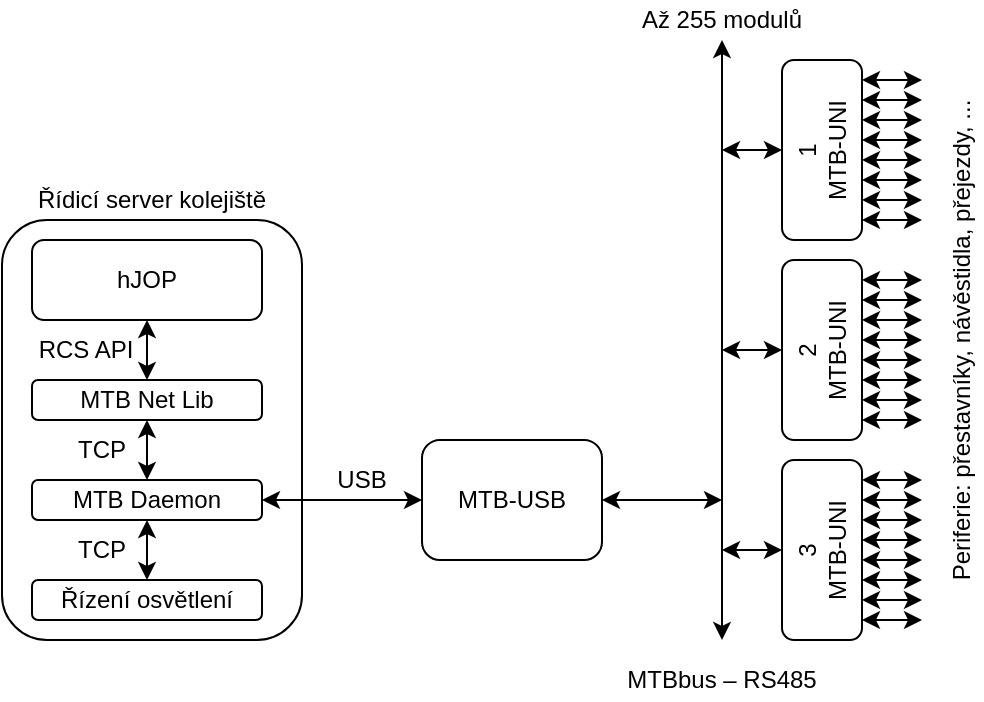 <mxfile version="14.6.11" type="device"><diagram id="Jwc0q9FB26xdT7_EAWvq" name="Page-1"><mxGraphModel dx="981" dy="652" grid="1" gridSize="10" guides="1" tooltips="1" connect="1" arrows="1" fold="1" page="1" pageScale="1" pageWidth="850" pageHeight="1100" math="0" shadow="0"><root><mxCell id="0"/><mxCell id="1" parent="0"/><mxCell id="6x0s3EIs6-m69cA4R1r7-1" value="" style="rounded=1;whiteSpace=wrap;html=1;" parent="1" vertex="1"><mxGeometry x="230" y="230" width="150" height="210" as="geometry"/></mxCell><mxCell id="hjgKM0CvGkgkR_AY-sZv-11" style="edgeStyle=orthogonalEdgeStyle;rounded=0;orthogonalLoop=1;jettySize=auto;html=1;startArrow=classic;startFill=1;" parent="1" source="6x0s3EIs6-m69cA4R1r7-4" edge="1"><mxGeometry relative="1" as="geometry"><mxPoint x="590" y="370" as="targetPoint"/></mxGeometry></mxCell><mxCell id="6x0s3EIs6-m69cA4R1r7-4" value="MTB-USB" style="rounded=1;whiteSpace=wrap;html=1;" parent="1" vertex="1"><mxGeometry x="440" y="340" width="90" height="60" as="geometry"/></mxCell><mxCell id="6x0s3EIs6-m69cA4R1r7-8" value="" style="endArrow=classic;startArrow=classic;html=1;entryX=0.5;entryY=1;entryDx=0;entryDy=0;" parent="1" target="6x0s3EIs6-m69cA4R1r7-44" edge="1"><mxGeometry width="50" height="50" relative="1" as="geometry"><mxPoint x="590" y="440" as="sourcePoint"/><mxPoint x="585" y="170" as="targetPoint"/></mxGeometry></mxCell><mxCell id="6x0s3EIs6-m69cA4R1r7-16" value="MTBbus – RS485" style="text;html=1;align=center;verticalAlign=middle;whiteSpace=wrap;rounded=0;" parent="1" vertex="1"><mxGeometry x="530" y="450" width="120" height="20" as="geometry"/></mxCell><mxCell id="6x0s3EIs6-m69cA4R1r7-42" value="&lt;div align=&quot;center&quot;&gt;Periferie: přestavníky, návěstidla, přejezdy, ...&lt;/div&gt;" style="text;html=1;align=center;verticalAlign=middle;whiteSpace=wrap;rounded=0;rotation=-90;" parent="1" vertex="1"><mxGeometry x="570" y="280" width="280" height="20" as="geometry"/></mxCell><mxCell id="6x0s3EIs6-m69cA4R1r7-44" value="Až 255 modulů" style="text;html=1;align=center;verticalAlign=middle;whiteSpace=wrap;rounded=0;" parent="1" vertex="1"><mxGeometry x="530" y="120" width="120" height="20" as="geometry"/></mxCell><mxCell id="6x0s3EIs6-m69cA4R1r7-86" value="USB" style="text;html=1;align=center;verticalAlign=middle;whiteSpace=wrap;rounded=0;" parent="1" vertex="1"><mxGeometry x="390" y="350" width="40" height="20" as="geometry"/></mxCell><mxCell id="hjgKM0CvGkgkR_AY-sZv-4" style="edgeStyle=orthogonalEdgeStyle;rounded=0;orthogonalLoop=1;jettySize=auto;html=1;startArrow=classic;startFill=1;" parent="1" source="hjgKM0CvGkgkR_AY-sZv-1" target="hjgKM0CvGkgkR_AY-sZv-2" edge="1"><mxGeometry relative="1" as="geometry"/></mxCell><mxCell id="hjgKM0CvGkgkR_AY-sZv-1" value="hJOP" style="rounded=1;whiteSpace=wrap;html=1;" parent="1" vertex="1"><mxGeometry x="245" y="240" width="115" height="40" as="geometry"/></mxCell><mxCell id="hjgKM0CvGkgkR_AY-sZv-5" style="edgeStyle=orthogonalEdgeStyle;rounded=0;orthogonalLoop=1;jettySize=auto;html=1;entryX=0.5;entryY=0;entryDx=0;entryDy=0;startArrow=classic;startFill=1;" parent="1" source="hjgKM0CvGkgkR_AY-sZv-2" target="hjgKM0CvGkgkR_AY-sZv-3" edge="1"><mxGeometry relative="1" as="geometry"/></mxCell><mxCell id="hjgKM0CvGkgkR_AY-sZv-2" value="MTB Net Lib" style="rounded=1;whiteSpace=wrap;html=1;" parent="1" vertex="1"><mxGeometry x="245" y="310" width="115" height="20" as="geometry"/></mxCell><mxCell id="hjgKM0CvGkgkR_AY-sZv-10" style="edgeStyle=orthogonalEdgeStyle;rounded=0;orthogonalLoop=1;jettySize=auto;html=1;startArrow=classic;startFill=1;" parent="1" edge="1"><mxGeometry relative="1" as="geometry"><mxPoint x="440" y="370" as="targetPoint"/><mxPoint x="360" y="370" as="sourcePoint"/></mxGeometry></mxCell><mxCell id="hjgKM0CvGkgkR_AY-sZv-3" value="MTB Daemon" style="rounded=1;whiteSpace=wrap;html=1;" parent="1" vertex="1"><mxGeometry x="245" y="360" width="115" height="20" as="geometry"/></mxCell><mxCell id="hjgKM0CvGkgkR_AY-sZv-6" value="RCS API" style="text;html=1;strokeColor=none;fillColor=none;align=center;verticalAlign=middle;whiteSpace=wrap;rounded=0;" parent="1" vertex="1"><mxGeometry x="242" y="285" width="60" height="20" as="geometry"/></mxCell><mxCell id="hjgKM0CvGkgkR_AY-sZv-7" value="TCP" style="text;html=1;strokeColor=none;fillColor=none;align=center;verticalAlign=middle;whiteSpace=wrap;rounded=0;" parent="1" vertex="1"><mxGeometry x="260" y="335" width="40" height="20" as="geometry"/></mxCell><mxCell id="hjgKM0CvGkgkR_AY-sZv-8" value="Řídicí server kolejiště" style="text;html=1;strokeColor=none;fillColor=none;align=center;verticalAlign=middle;whiteSpace=wrap;rounded=0;" parent="1" vertex="1"><mxGeometry x="240" y="210" width="130" height="20" as="geometry"/></mxCell><mxCell id="hjgKM0CvGkgkR_AY-sZv-12" value="" style="group;rotation=-90;" parent="1" vertex="1" connectable="0"><mxGeometry x="590" y="150" width="90" height="90" as="geometry"/></mxCell><mxCell id="6x0s3EIs6-m69cA4R1r7-14" style="edgeStyle=orthogonalEdgeStyle;rounded=0;orthogonalLoop=1;jettySize=auto;html=1;startArrow=classic;startFill=1;" parent="hjgKM0CvGkgkR_AY-sZv-12" source="6x0s3EIs6-m69cA4R1r7-7" edge="1"><mxGeometry relative="1" as="geometry"><mxPoint y="45" as="targetPoint"/></mxGeometry></mxCell><mxCell id="6x0s3EIs6-m69cA4R1r7-7" value="&lt;div&gt;1&lt;br&gt;MTB-UNI&lt;/div&gt;" style="rounded=1;whiteSpace=wrap;html=1;rotation=-90;" parent="hjgKM0CvGkgkR_AY-sZv-12" vertex="1"><mxGeometry x="5" y="25" width="90" height="40" as="geometry"/></mxCell><mxCell id="6x0s3EIs6-m69cA4R1r7-18" style="edgeStyle=orthogonalEdgeStyle;rounded=0;orthogonalLoop=1;jettySize=auto;html=1;startArrow=classic;startFill=1;" parent="hjgKM0CvGkgkR_AY-sZv-12" edge="1"><mxGeometry relative="1" as="geometry"><mxPoint x="100" y="70" as="targetPoint"/><mxPoint x="70" y="70" as="sourcePoint"/><Array as="points"><mxPoint x="90" y="70"/><mxPoint x="90" y="70"/></Array></mxGeometry></mxCell><mxCell id="6x0s3EIs6-m69cA4R1r7-19" style="edgeStyle=orthogonalEdgeStyle;rounded=0;orthogonalLoop=1;jettySize=auto;html=1;startArrow=classic;startFill=1;" parent="hjgKM0CvGkgkR_AY-sZv-12" edge="1"><mxGeometry relative="1" as="geometry"><mxPoint x="100" y="60" as="targetPoint"/><mxPoint x="70" y="60" as="sourcePoint"/><Array as="points"><mxPoint x="90" y="60"/><mxPoint x="90" y="60"/></Array></mxGeometry></mxCell><mxCell id="6x0s3EIs6-m69cA4R1r7-20" style="edgeStyle=orthogonalEdgeStyle;rounded=0;orthogonalLoop=1;jettySize=auto;html=1;startArrow=classic;startFill=1;" parent="hjgKM0CvGkgkR_AY-sZv-12" edge="1"><mxGeometry relative="1" as="geometry"><mxPoint x="100" y="50" as="targetPoint"/><mxPoint x="70" y="50" as="sourcePoint"/><Array as="points"><mxPoint x="90" y="50"/><mxPoint x="90" y="50"/></Array></mxGeometry></mxCell><mxCell id="6x0s3EIs6-m69cA4R1r7-21" style="edgeStyle=orthogonalEdgeStyle;rounded=0;orthogonalLoop=1;jettySize=auto;html=1;startArrow=classic;startFill=1;" parent="hjgKM0CvGkgkR_AY-sZv-12" edge="1"><mxGeometry relative="1" as="geometry"><mxPoint x="100" y="40" as="targetPoint"/><mxPoint x="70" y="40" as="sourcePoint"/><Array as="points"><mxPoint x="80" y="40"/><mxPoint x="80" y="40"/></Array></mxGeometry></mxCell><mxCell id="6x0s3EIs6-m69cA4R1r7-22" style="edgeStyle=orthogonalEdgeStyle;rounded=0;orthogonalLoop=1;jettySize=auto;html=1;startArrow=classic;startFill=1;" parent="hjgKM0CvGkgkR_AY-sZv-12" edge="1"><mxGeometry relative="1" as="geometry"><mxPoint x="100" y="30" as="targetPoint"/><mxPoint x="70" y="30" as="sourcePoint"/><Array as="points"><mxPoint x="90" y="30"/><mxPoint x="90" y="30"/></Array></mxGeometry></mxCell><mxCell id="6x0s3EIs6-m69cA4R1r7-23" style="edgeStyle=orthogonalEdgeStyle;rounded=0;orthogonalLoop=1;jettySize=auto;html=1;startArrow=classic;startFill=1;" parent="hjgKM0CvGkgkR_AY-sZv-12" edge="1"><mxGeometry relative="1" as="geometry"><mxPoint x="100" y="20" as="targetPoint"/><mxPoint x="70" y="20" as="sourcePoint"/><Array as="points"><mxPoint x="90" y="20"/><mxPoint x="90" y="20"/></Array></mxGeometry></mxCell><mxCell id="6x0s3EIs6-m69cA4R1r7-24" style="edgeStyle=orthogonalEdgeStyle;rounded=0;orthogonalLoop=1;jettySize=auto;html=1;startArrow=classic;startFill=1;" parent="hjgKM0CvGkgkR_AY-sZv-12" edge="1"><mxGeometry relative="1" as="geometry"><mxPoint x="100" y="10" as="targetPoint"/><mxPoint x="70" y="10" as="sourcePoint"/><Array as="points"><mxPoint x="90" y="10"/><mxPoint x="90" y="10"/></Array></mxGeometry></mxCell><mxCell id="6x0s3EIs6-m69cA4R1r7-25" style="edgeStyle=orthogonalEdgeStyle;rounded=0;orthogonalLoop=1;jettySize=auto;html=1;startArrow=classic;startFill=1;" parent="hjgKM0CvGkgkR_AY-sZv-12" edge="1"><mxGeometry relative="1" as="geometry"><mxPoint x="100" y="80" as="targetPoint"/><mxPoint x="70" y="80" as="sourcePoint"/><Array as="points"><mxPoint x="90" y="80"/><mxPoint x="90" y="80"/></Array></mxGeometry></mxCell><mxCell id="hjgKM0CvGkgkR_AY-sZv-13" value="" style="group;rotation=-90;" parent="1" vertex="1" connectable="0"><mxGeometry x="590" y="250" width="90" height="90" as="geometry"/></mxCell><mxCell id="6x0s3EIs6-m69cA4R1r7-13" style="edgeStyle=orthogonalEdgeStyle;rounded=0;orthogonalLoop=1;jettySize=auto;html=1;startArrow=classic;startFill=1;" parent="hjgKM0CvGkgkR_AY-sZv-13" source="6x0s3EIs6-m69cA4R1r7-5" edge="1"><mxGeometry relative="1" as="geometry"><mxPoint y="45" as="targetPoint"/></mxGeometry></mxCell><mxCell id="6x0s3EIs6-m69cA4R1r7-5" value="&lt;div&gt;2&lt;br&gt;MTB-UNI&lt;/div&gt;" style="rounded=1;whiteSpace=wrap;html=1;rotation=-90;" parent="hjgKM0CvGkgkR_AY-sZv-13" vertex="1"><mxGeometry x="5" y="25" width="90" height="40" as="geometry"/></mxCell><mxCell id="6x0s3EIs6-m69cA4R1r7-26" style="edgeStyle=orthogonalEdgeStyle;rounded=0;orthogonalLoop=1;jettySize=auto;html=1;startArrow=classic;startFill=1;" parent="hjgKM0CvGkgkR_AY-sZv-13" edge="1"><mxGeometry relative="1" as="geometry"><mxPoint x="100" y="70" as="targetPoint"/><mxPoint x="70" y="70" as="sourcePoint"/><Array as="points"><mxPoint x="90" y="70"/><mxPoint x="90" y="70"/></Array></mxGeometry></mxCell><mxCell id="6x0s3EIs6-m69cA4R1r7-27" style="edgeStyle=orthogonalEdgeStyle;rounded=0;orthogonalLoop=1;jettySize=auto;html=1;startArrow=classic;startFill=1;" parent="hjgKM0CvGkgkR_AY-sZv-13" edge="1"><mxGeometry relative="1" as="geometry"><mxPoint x="100" y="60" as="targetPoint"/><mxPoint x="70" y="60" as="sourcePoint"/><Array as="points"><mxPoint x="90" y="60"/><mxPoint x="90" y="60"/></Array></mxGeometry></mxCell><mxCell id="6x0s3EIs6-m69cA4R1r7-28" style="edgeStyle=orthogonalEdgeStyle;rounded=0;orthogonalLoop=1;jettySize=auto;html=1;startArrow=classic;startFill=1;" parent="hjgKM0CvGkgkR_AY-sZv-13" edge="1"><mxGeometry relative="1" as="geometry"><mxPoint x="100" y="50" as="targetPoint"/><mxPoint x="70" y="50" as="sourcePoint"/><Array as="points"><mxPoint x="90" y="50"/><mxPoint x="90" y="50"/></Array></mxGeometry></mxCell><mxCell id="6x0s3EIs6-m69cA4R1r7-29" style="edgeStyle=orthogonalEdgeStyle;rounded=0;orthogonalLoop=1;jettySize=auto;html=1;startArrow=classic;startFill=1;" parent="hjgKM0CvGkgkR_AY-sZv-13" edge="1"><mxGeometry relative="1" as="geometry"><mxPoint x="100" y="40" as="targetPoint"/><mxPoint x="70" y="40" as="sourcePoint"/><Array as="points"><mxPoint x="80" y="40"/><mxPoint x="80" y="40"/></Array></mxGeometry></mxCell><mxCell id="6x0s3EIs6-m69cA4R1r7-30" style="edgeStyle=orthogonalEdgeStyle;rounded=0;orthogonalLoop=1;jettySize=auto;html=1;startArrow=classic;startFill=1;" parent="hjgKM0CvGkgkR_AY-sZv-13" edge="1"><mxGeometry relative="1" as="geometry"><mxPoint x="100" y="30" as="targetPoint"/><mxPoint x="70" y="30" as="sourcePoint"/><Array as="points"><mxPoint x="90" y="30"/><mxPoint x="90" y="30"/></Array></mxGeometry></mxCell><mxCell id="6x0s3EIs6-m69cA4R1r7-31" style="edgeStyle=orthogonalEdgeStyle;rounded=0;orthogonalLoop=1;jettySize=auto;html=1;startArrow=classic;startFill=1;" parent="hjgKM0CvGkgkR_AY-sZv-13" edge="1"><mxGeometry relative="1" as="geometry"><mxPoint x="100" y="20" as="targetPoint"/><mxPoint x="70" y="20" as="sourcePoint"/><Array as="points"><mxPoint x="90" y="20"/><mxPoint x="90" y="20"/></Array></mxGeometry></mxCell><mxCell id="6x0s3EIs6-m69cA4R1r7-32" style="edgeStyle=orthogonalEdgeStyle;rounded=0;orthogonalLoop=1;jettySize=auto;html=1;startArrow=classic;startFill=1;" parent="hjgKM0CvGkgkR_AY-sZv-13" edge="1"><mxGeometry relative="1" as="geometry"><mxPoint x="100" y="10" as="targetPoint"/><mxPoint x="70" y="10" as="sourcePoint"/><Array as="points"><mxPoint x="90" y="10"/><mxPoint x="90" y="10"/></Array></mxGeometry></mxCell><mxCell id="6x0s3EIs6-m69cA4R1r7-33" style="edgeStyle=orthogonalEdgeStyle;rounded=0;orthogonalLoop=1;jettySize=auto;html=1;startArrow=classic;startFill=1;" parent="hjgKM0CvGkgkR_AY-sZv-13" edge="1"><mxGeometry relative="1" as="geometry"><mxPoint x="100" y="80" as="targetPoint"/><mxPoint x="70" y="80" as="sourcePoint"/><Array as="points"><mxPoint x="90" y="80"/><mxPoint x="90" y="80"/></Array></mxGeometry></mxCell><mxCell id="hjgKM0CvGkgkR_AY-sZv-15" value="" style="group;rotation=-90;" parent="1" vertex="1" connectable="0"><mxGeometry x="590" y="350" width="90" height="90" as="geometry"/></mxCell><mxCell id="6x0s3EIs6-m69cA4R1r7-15" style="edgeStyle=orthogonalEdgeStyle;rounded=0;orthogonalLoop=1;jettySize=auto;html=1;startArrow=classic;startFill=1;" parent="hjgKM0CvGkgkR_AY-sZv-15" source="6x0s3EIs6-m69cA4R1r7-6" edge="1"><mxGeometry relative="1" as="geometry"><mxPoint y="45" as="targetPoint"/></mxGeometry></mxCell><mxCell id="6x0s3EIs6-m69cA4R1r7-6" value="3&lt;br&gt;MTB-UNI" style="rounded=1;whiteSpace=wrap;html=1;rotation=-90;" parent="hjgKM0CvGkgkR_AY-sZv-15" vertex="1"><mxGeometry x="5" y="25" width="90" height="40" as="geometry"/></mxCell><mxCell id="6x0s3EIs6-m69cA4R1r7-34" style="edgeStyle=orthogonalEdgeStyle;rounded=0;orthogonalLoop=1;jettySize=auto;html=1;startArrow=classic;startFill=1;" parent="hjgKM0CvGkgkR_AY-sZv-15" edge="1"><mxGeometry relative="1" as="geometry"><mxPoint x="100" y="70" as="targetPoint"/><mxPoint x="70" y="70" as="sourcePoint"/><Array as="points"><mxPoint x="90" y="70"/><mxPoint x="90" y="70"/></Array></mxGeometry></mxCell><mxCell id="6x0s3EIs6-m69cA4R1r7-35" style="edgeStyle=orthogonalEdgeStyle;rounded=0;orthogonalLoop=1;jettySize=auto;html=1;startArrow=classic;startFill=1;" parent="hjgKM0CvGkgkR_AY-sZv-15" edge="1"><mxGeometry relative="1" as="geometry"><mxPoint x="100" y="60" as="targetPoint"/><mxPoint x="70" y="60" as="sourcePoint"/><Array as="points"><mxPoint x="90" y="60"/><mxPoint x="90" y="60"/></Array></mxGeometry></mxCell><mxCell id="6x0s3EIs6-m69cA4R1r7-36" style="edgeStyle=orthogonalEdgeStyle;rounded=0;orthogonalLoop=1;jettySize=auto;html=1;startArrow=classic;startFill=1;" parent="hjgKM0CvGkgkR_AY-sZv-15" edge="1"><mxGeometry relative="1" as="geometry"><mxPoint x="100" y="50" as="targetPoint"/><mxPoint x="70" y="50" as="sourcePoint"/><Array as="points"><mxPoint x="90" y="50"/><mxPoint x="90" y="50"/></Array></mxGeometry></mxCell><mxCell id="6x0s3EIs6-m69cA4R1r7-37" style="edgeStyle=orthogonalEdgeStyle;rounded=0;orthogonalLoop=1;jettySize=auto;html=1;startArrow=classic;startFill=1;" parent="hjgKM0CvGkgkR_AY-sZv-15" edge="1"><mxGeometry relative="1" as="geometry"><mxPoint x="100" y="40" as="targetPoint"/><mxPoint x="70" y="40" as="sourcePoint"/><Array as="points"><mxPoint x="80" y="40"/><mxPoint x="80" y="40"/></Array></mxGeometry></mxCell><mxCell id="6x0s3EIs6-m69cA4R1r7-38" style="edgeStyle=orthogonalEdgeStyle;rounded=0;orthogonalLoop=1;jettySize=auto;html=1;startArrow=classic;startFill=1;" parent="hjgKM0CvGkgkR_AY-sZv-15" edge="1"><mxGeometry relative="1" as="geometry"><mxPoint x="100" y="30" as="targetPoint"/><mxPoint x="70" y="30" as="sourcePoint"/><Array as="points"><mxPoint x="90" y="30"/><mxPoint x="90" y="30"/></Array></mxGeometry></mxCell><mxCell id="6x0s3EIs6-m69cA4R1r7-39" style="edgeStyle=orthogonalEdgeStyle;rounded=0;orthogonalLoop=1;jettySize=auto;html=1;startArrow=classic;startFill=1;" parent="hjgKM0CvGkgkR_AY-sZv-15" edge="1"><mxGeometry relative="1" as="geometry"><mxPoint x="100" y="20" as="targetPoint"/><mxPoint x="70" y="20" as="sourcePoint"/><Array as="points"><mxPoint x="90" y="20"/><mxPoint x="90" y="20"/></Array></mxGeometry></mxCell><mxCell id="6x0s3EIs6-m69cA4R1r7-40" style="edgeStyle=orthogonalEdgeStyle;rounded=0;orthogonalLoop=1;jettySize=auto;html=1;startArrow=classic;startFill=1;" parent="hjgKM0CvGkgkR_AY-sZv-15" edge="1"><mxGeometry relative="1" as="geometry"><mxPoint x="100" y="10" as="targetPoint"/><mxPoint x="70" y="10" as="sourcePoint"/><Array as="points"><mxPoint x="90" y="10"/><mxPoint x="90" y="10"/></Array></mxGeometry></mxCell><mxCell id="6x0s3EIs6-m69cA4R1r7-41" style="edgeStyle=orthogonalEdgeStyle;rounded=0;orthogonalLoop=1;jettySize=auto;html=1;startArrow=classic;startFill=1;" parent="hjgKM0CvGkgkR_AY-sZv-15" edge="1"><mxGeometry relative="1" as="geometry"><mxPoint x="100" y="80" as="targetPoint"/><mxPoint x="70" y="80" as="sourcePoint"/><Array as="points"><mxPoint x="90" y="80"/><mxPoint x="90" y="80"/></Array></mxGeometry></mxCell><mxCell id="Txj3iNV4Lri1WmXcQWfO-6" style="edgeStyle=orthogonalEdgeStyle;rounded=0;orthogonalLoop=1;jettySize=auto;html=1;entryX=0.5;entryY=1;entryDx=0;entryDy=0;startArrow=classic;startFill=1;" edge="1" parent="1" source="Txj3iNV4Lri1WmXcQWfO-5" target="hjgKM0CvGkgkR_AY-sZv-3"><mxGeometry relative="1" as="geometry"/></mxCell><mxCell id="Txj3iNV4Lri1WmXcQWfO-5" value="Řízení osvětlení" style="rounded=1;whiteSpace=wrap;html=1;" vertex="1" parent="1"><mxGeometry x="245" y="410" width="115" height="20" as="geometry"/></mxCell><mxCell id="Txj3iNV4Lri1WmXcQWfO-7" value="TCP" style="text;html=1;strokeColor=none;fillColor=none;align=center;verticalAlign=middle;whiteSpace=wrap;rounded=0;" vertex="1" parent="1"><mxGeometry x="260" y="385" width="40" height="20" as="geometry"/></mxCell></root></mxGraphModel></diagram></mxfile>